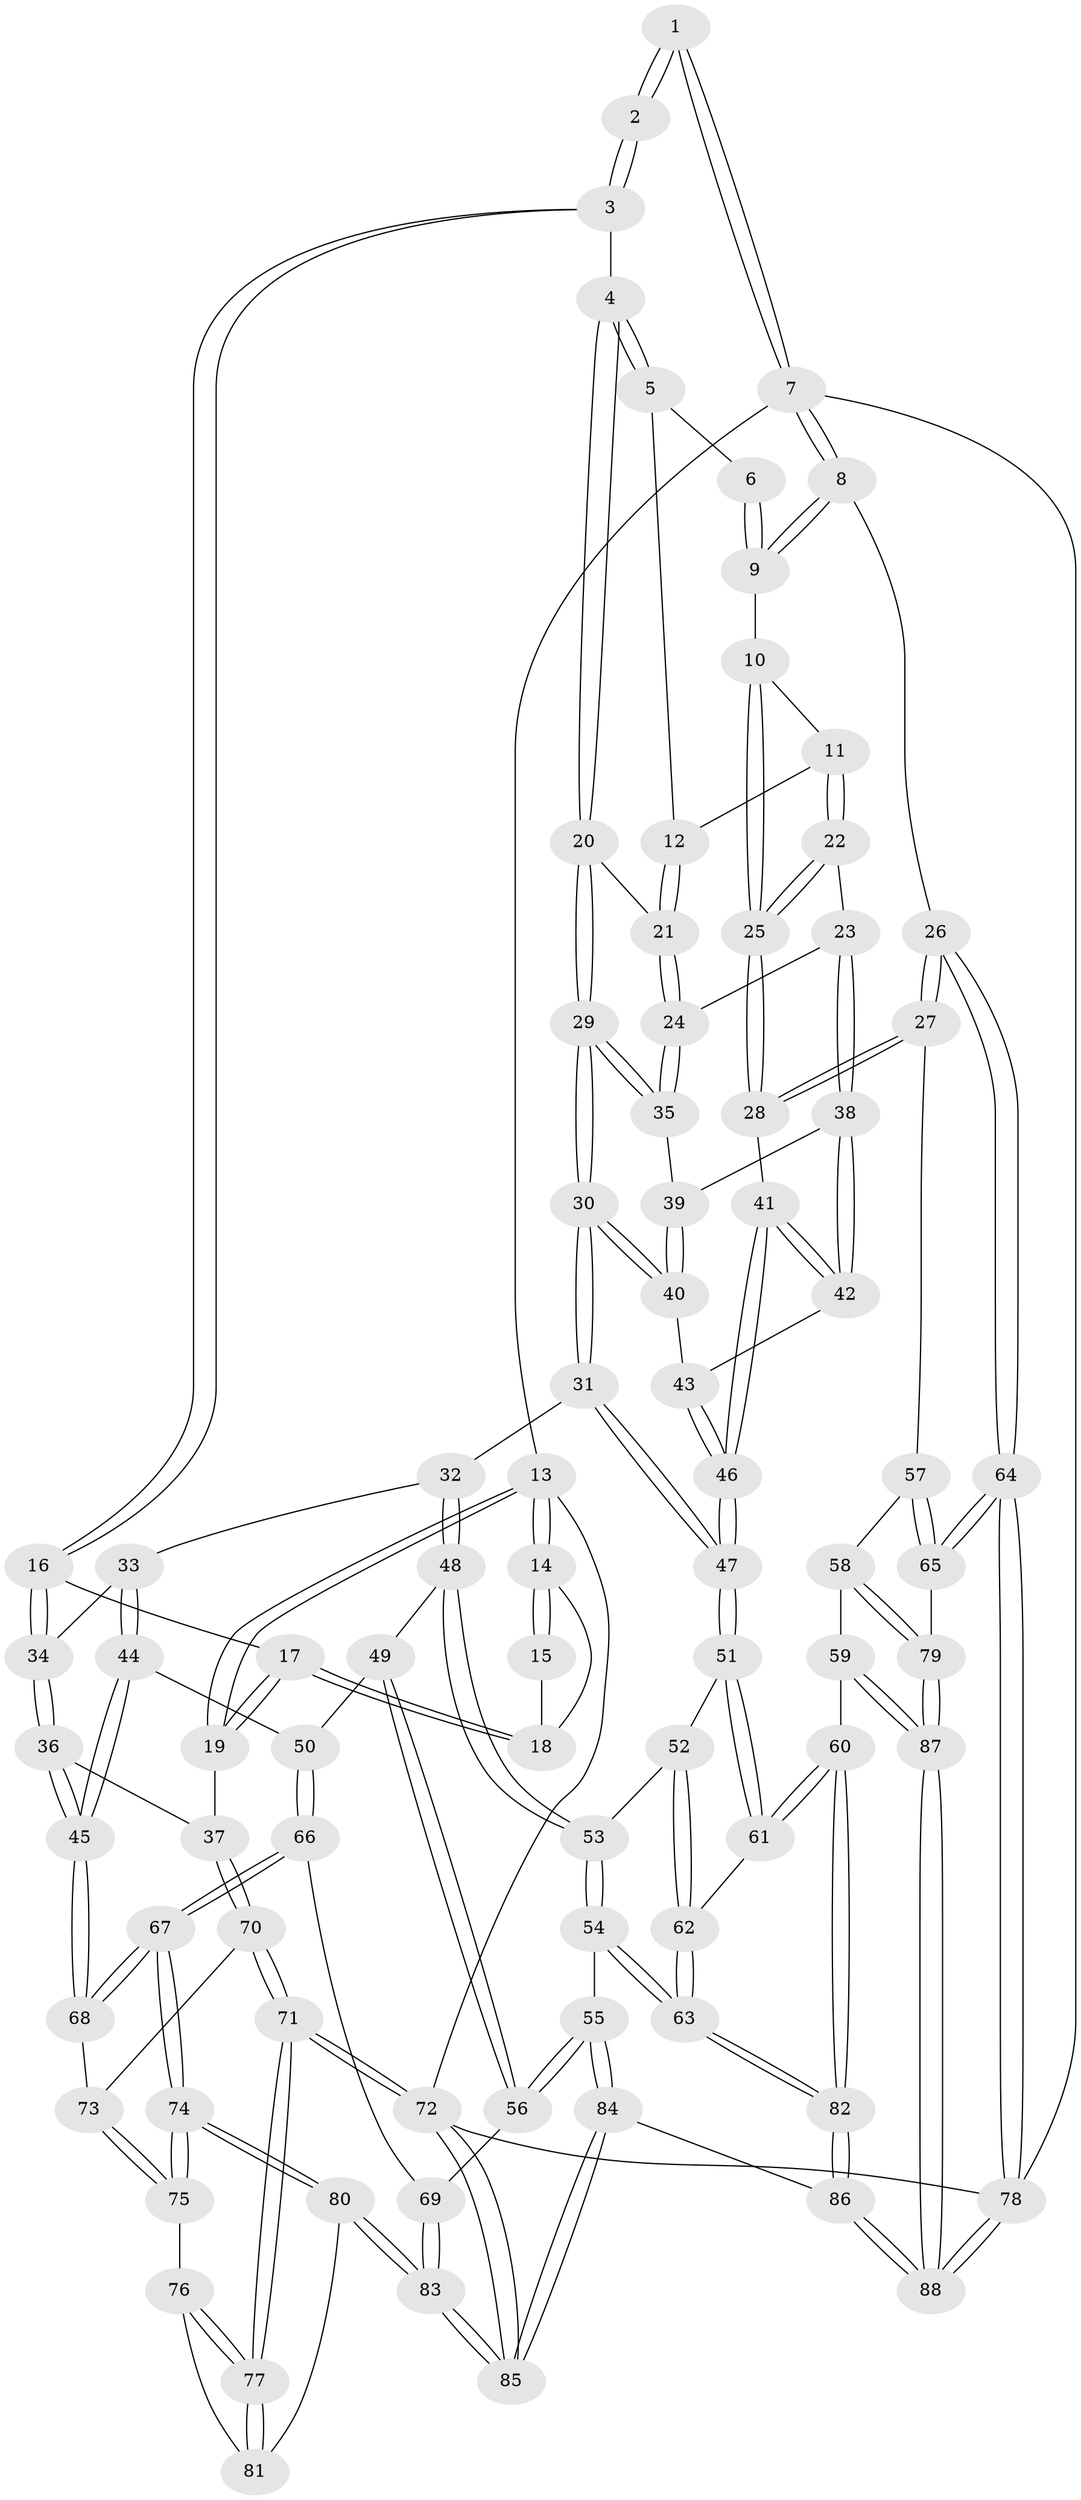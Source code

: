 // coarse degree distribution, {2: 0.06451612903225806, 3: 0.6290322580645161, 4: 0.2903225806451613, 1: 0.016129032258064516}
// Generated by graph-tools (version 1.1) at 2025/38/03/04/25 23:38:22]
// undirected, 88 vertices, 217 edges
graph export_dot {
  node [color=gray90,style=filled];
  1 [pos="+0.8472432479532972+0"];
  2 [pos="+0.4249381411996626+0"];
  3 [pos="+0.4367119405236357+0.19419657512174424"];
  4 [pos="+0.5012240326254441+0.22112895359996668"];
  5 [pos="+0.7911005714998575+0.06810281571195687"];
  6 [pos="+0.8182822831508026+0.03286323987249363"];
  7 [pos="+1+0"];
  8 [pos="+1+0.3026482376760304"];
  9 [pos="+0.9958738199082385+0.2731230144032461"];
  10 [pos="+0.9468161394167736+0.2894528005137676"];
  11 [pos="+0.895581109583226+0.29673372668025094"];
  12 [pos="+0.7746832817333877+0.26656417487869344"];
  13 [pos="+0+0"];
  14 [pos="+0+0"];
  15 [pos="+0.2145873291055677+0"];
  16 [pos="+0.3852224838194787+0.2361648461014709"];
  17 [pos="+0.1674087397217542+0.1919420746450959"];
  18 [pos="+0.16266629747432299+0.17965523907651115"];
  19 [pos="+0+0.3384378419793697"];
  20 [pos="+0.5809023326065427+0.28632987660233516"];
  21 [pos="+0.6447627376157686+0.3049743511651706"];
  22 [pos="+0.7949954082224463+0.44017810334641594"];
  23 [pos="+0.7565911225968586+0.4311026215815006"];
  24 [pos="+0.704629370123625+0.3942373032605247"];
  25 [pos="+0.8570004175284611+0.5264856896404767"];
  26 [pos="+1+0.5430375826410283"];
  27 [pos="+0.9344374155573568+0.597462299887276"];
  28 [pos="+0.8759286856592771+0.5777274488666672"];
  29 [pos="+0.5731642267363559+0.5085205204353794"];
  30 [pos="+0.5704288703448627+0.5183660503565953"];
  31 [pos="+0.5586869519776817+0.5317046072073189"];
  32 [pos="+0.5295643953002875+0.5536160859795004"];
  33 [pos="+0.457401762748471+0.5164368543513366"];
  34 [pos="+0.3209590333330002+0.39075544613245566"];
  35 [pos="+0.6763191893402202+0.47226414031534697"];
  36 [pos="+0.24888338819889344+0.4612405105989899"];
  37 [pos="+0+0.45062186275589233"];
  38 [pos="+0.7266239421180064+0.5011548466922587"];
  39 [pos="+0.6797797557373205+0.48074488913801505"];
  40 [pos="+0.679829396656296+0.5459005294087816"];
  41 [pos="+0.8426982252339437+0.589262638825383"];
  42 [pos="+0.7262352768143898+0.5085621100992848"];
  43 [pos="+0.6812015597683738+0.546882678495555"];
  44 [pos="+0.3619264913010359+0.6591976345466509"];
  45 [pos="+0.27843475465198303+0.6417520698443631"];
  46 [pos="+0.7291320149330418+0.6527332339292845"];
  47 [pos="+0.7173941394146932+0.6690960676367271"];
  48 [pos="+0.5250170037625339+0.5977210525523866"];
  49 [pos="+0.5106587076166285+0.6084983136268423"];
  50 [pos="+0.37472062894646235+0.6647163265333841"];
  51 [pos="+0.7156195330271596+0.6726899375995449"];
  52 [pos="+0.5728607899662199+0.6547736710427589"];
  53 [pos="+0.5658873378739083+0.65230203511964"];
  54 [pos="+0.5063787662730902+0.7838325368354793"];
  55 [pos="+0.46549475654466654+0.7738026536955485"];
  56 [pos="+0.46349805135308014+0.7725817319431446"];
  57 [pos="+0.927939932958063+0.6256898653714329"];
  58 [pos="+0.8683777390333627+0.7724774163437031"];
  59 [pos="+0.7377396622628136+0.7809558970495438"];
  60 [pos="+0.7323322893250379+0.7791378591676511"];
  61 [pos="+0.7156215162474318+0.739604717863496"];
  62 [pos="+0.6021117002127626+0.7573750303840963"];
  63 [pos="+0.5233437295329291+0.7965734542401047"];
  64 [pos="+1+0.8848764455721219"];
  65 [pos="+0.9864237790264209+0.8547466848551203"];
  66 [pos="+0.44125274577157964+0.7538765619082628"];
  67 [pos="+0.24094356502724268+0.7894819269970244"];
  68 [pos="+0.2603340224790465+0.6681672830803576"];
  69 [pos="+0.4560536194124626+0.7699528848891477"];
  70 [pos="+0+0.5211066881110236"];
  71 [pos="+0+1"];
  72 [pos="+0+1"];
  73 [pos="+0.05418129635068474+0.665433835602546"];
  74 [pos="+0.2357375990920124+0.8119694537199635"];
  75 [pos="+0.08109531797974558+0.7488083527928389"];
  76 [pos="+0.054248278461691765+0.7997998767064868"];
  77 [pos="+0+0.9073149236685801"];
  78 [pos="+1+1"];
  79 [pos="+0.9366068280772597+0.859953732710235"];
  80 [pos="+0.24058368706382025+0.8546496398067679"];
  81 [pos="+0.1724269167194382+0.8563293871177673"];
  82 [pos="+0.608425838869431+0.9858022312104908"];
  83 [pos="+0.26005188571596016+0.8918601931711074"];
  84 [pos="+0.3237386061867439+1"];
  85 [pos="+0.319649117050066+1"];
  86 [pos="+0.5964054439793044+1"];
  87 [pos="+0.8593525826862514+0.9392622470371649"];
  88 [pos="+0.7584905196706396+1"];
  1 -- 2;
  1 -- 2;
  1 -- 7;
  1 -- 7;
  2 -- 3;
  2 -- 3;
  3 -- 4;
  3 -- 16;
  3 -- 16;
  4 -- 5;
  4 -- 5;
  4 -- 20;
  4 -- 20;
  5 -- 6;
  5 -- 12;
  6 -- 9;
  6 -- 9;
  7 -- 8;
  7 -- 8;
  7 -- 13;
  7 -- 78;
  8 -- 9;
  8 -- 9;
  8 -- 26;
  9 -- 10;
  10 -- 11;
  10 -- 25;
  10 -- 25;
  11 -- 12;
  11 -- 22;
  11 -- 22;
  12 -- 21;
  12 -- 21;
  13 -- 14;
  13 -- 14;
  13 -- 19;
  13 -- 19;
  13 -- 72;
  14 -- 15;
  14 -- 15;
  14 -- 18;
  15 -- 18;
  16 -- 17;
  16 -- 34;
  16 -- 34;
  17 -- 18;
  17 -- 18;
  17 -- 19;
  17 -- 19;
  19 -- 37;
  20 -- 21;
  20 -- 29;
  20 -- 29;
  21 -- 24;
  21 -- 24;
  22 -- 23;
  22 -- 25;
  22 -- 25;
  23 -- 24;
  23 -- 38;
  23 -- 38;
  24 -- 35;
  24 -- 35;
  25 -- 28;
  25 -- 28;
  26 -- 27;
  26 -- 27;
  26 -- 64;
  26 -- 64;
  27 -- 28;
  27 -- 28;
  27 -- 57;
  28 -- 41;
  29 -- 30;
  29 -- 30;
  29 -- 35;
  29 -- 35;
  30 -- 31;
  30 -- 31;
  30 -- 40;
  30 -- 40;
  31 -- 32;
  31 -- 47;
  31 -- 47;
  32 -- 33;
  32 -- 48;
  32 -- 48;
  33 -- 34;
  33 -- 44;
  33 -- 44;
  34 -- 36;
  34 -- 36;
  35 -- 39;
  36 -- 37;
  36 -- 45;
  36 -- 45;
  37 -- 70;
  37 -- 70;
  38 -- 39;
  38 -- 42;
  38 -- 42;
  39 -- 40;
  39 -- 40;
  40 -- 43;
  41 -- 42;
  41 -- 42;
  41 -- 46;
  41 -- 46;
  42 -- 43;
  43 -- 46;
  43 -- 46;
  44 -- 45;
  44 -- 45;
  44 -- 50;
  45 -- 68;
  45 -- 68;
  46 -- 47;
  46 -- 47;
  47 -- 51;
  47 -- 51;
  48 -- 49;
  48 -- 53;
  48 -- 53;
  49 -- 50;
  49 -- 56;
  49 -- 56;
  50 -- 66;
  50 -- 66;
  51 -- 52;
  51 -- 61;
  51 -- 61;
  52 -- 53;
  52 -- 62;
  52 -- 62;
  53 -- 54;
  53 -- 54;
  54 -- 55;
  54 -- 63;
  54 -- 63;
  55 -- 56;
  55 -- 56;
  55 -- 84;
  55 -- 84;
  56 -- 69;
  57 -- 58;
  57 -- 65;
  57 -- 65;
  58 -- 59;
  58 -- 79;
  58 -- 79;
  59 -- 60;
  59 -- 87;
  59 -- 87;
  60 -- 61;
  60 -- 61;
  60 -- 82;
  60 -- 82;
  61 -- 62;
  62 -- 63;
  62 -- 63;
  63 -- 82;
  63 -- 82;
  64 -- 65;
  64 -- 65;
  64 -- 78;
  64 -- 78;
  65 -- 79;
  66 -- 67;
  66 -- 67;
  66 -- 69;
  67 -- 68;
  67 -- 68;
  67 -- 74;
  67 -- 74;
  68 -- 73;
  69 -- 83;
  69 -- 83;
  70 -- 71;
  70 -- 71;
  70 -- 73;
  71 -- 72;
  71 -- 72;
  71 -- 77;
  71 -- 77;
  72 -- 85;
  72 -- 85;
  72 -- 78;
  73 -- 75;
  73 -- 75;
  74 -- 75;
  74 -- 75;
  74 -- 80;
  74 -- 80;
  75 -- 76;
  76 -- 77;
  76 -- 77;
  76 -- 81;
  77 -- 81;
  77 -- 81;
  78 -- 88;
  78 -- 88;
  79 -- 87;
  79 -- 87;
  80 -- 81;
  80 -- 83;
  80 -- 83;
  82 -- 86;
  82 -- 86;
  83 -- 85;
  83 -- 85;
  84 -- 85;
  84 -- 85;
  84 -- 86;
  86 -- 88;
  86 -- 88;
  87 -- 88;
  87 -- 88;
}
